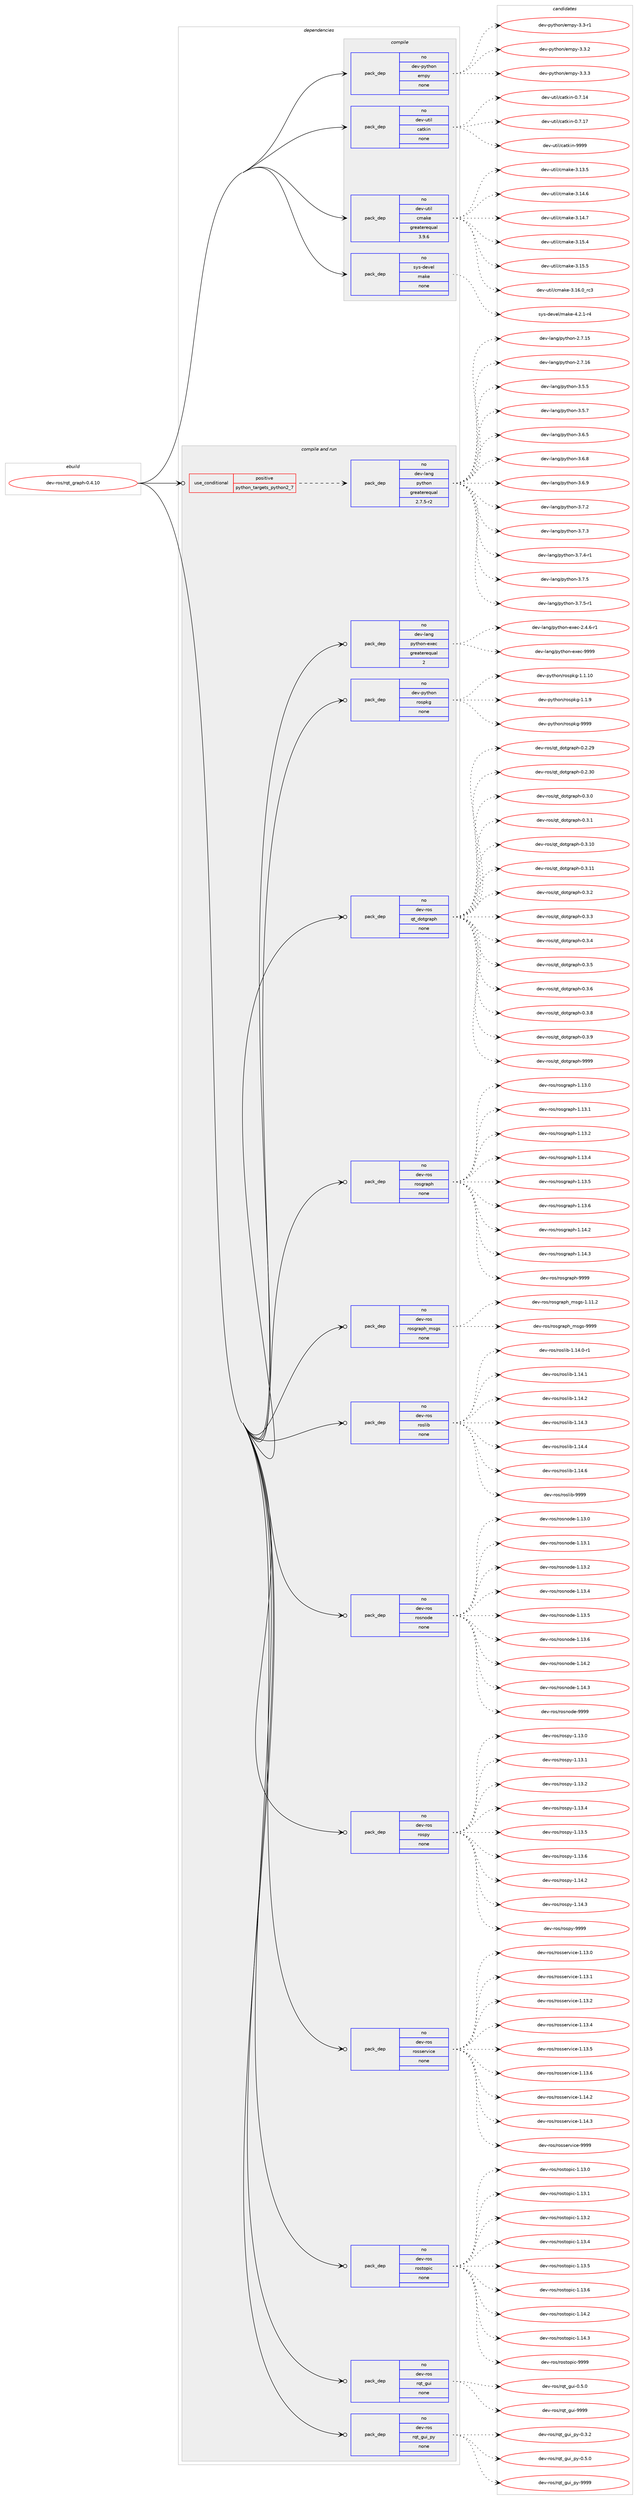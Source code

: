 digraph prolog {

# *************
# Graph options
# *************

newrank=true;
concentrate=true;
compound=true;
graph [rankdir=LR,fontname=Helvetica,fontsize=10,ranksep=1.5];#, ranksep=2.5, nodesep=0.2];
edge  [arrowhead=vee];
node  [fontname=Helvetica,fontsize=10];

# **********
# The ebuild
# **********

subgraph cluster_leftcol {
color=gray;
rank=same;
label=<<i>ebuild</i>>;
id [label="dev-ros/rqt_graph-0.4.10", color=red, width=4, href="../dev-ros/rqt_graph-0.4.10.svg"];
}

# ****************
# The dependencies
# ****************

subgraph cluster_midcol {
color=gray;
label=<<i>dependencies</i>>;
subgraph cluster_compile {
fillcolor="#eeeeee";
style=filled;
label=<<i>compile</i>>;
subgraph pack498194 {
dependency665364 [label=<<TABLE BORDER="0" CELLBORDER="1" CELLSPACING="0" CELLPADDING="4" WIDTH="220"><TR><TD ROWSPAN="6" CELLPADDING="30">pack_dep</TD></TR><TR><TD WIDTH="110">no</TD></TR><TR><TD>dev-python</TD></TR><TR><TD>empy</TD></TR><TR><TD>none</TD></TR><TR><TD></TD></TR></TABLE>>, shape=none, color=blue];
}
id:e -> dependency665364:w [weight=20,style="solid",arrowhead="vee"];
subgraph pack498195 {
dependency665365 [label=<<TABLE BORDER="0" CELLBORDER="1" CELLSPACING="0" CELLPADDING="4" WIDTH="220"><TR><TD ROWSPAN="6" CELLPADDING="30">pack_dep</TD></TR><TR><TD WIDTH="110">no</TD></TR><TR><TD>dev-util</TD></TR><TR><TD>catkin</TD></TR><TR><TD>none</TD></TR><TR><TD></TD></TR></TABLE>>, shape=none, color=blue];
}
id:e -> dependency665365:w [weight=20,style="solid",arrowhead="vee"];
subgraph pack498196 {
dependency665366 [label=<<TABLE BORDER="0" CELLBORDER="1" CELLSPACING="0" CELLPADDING="4" WIDTH="220"><TR><TD ROWSPAN="6" CELLPADDING="30">pack_dep</TD></TR><TR><TD WIDTH="110">no</TD></TR><TR><TD>dev-util</TD></TR><TR><TD>cmake</TD></TR><TR><TD>greaterequal</TD></TR><TR><TD>3.9.6</TD></TR></TABLE>>, shape=none, color=blue];
}
id:e -> dependency665366:w [weight=20,style="solid",arrowhead="vee"];
subgraph pack498197 {
dependency665367 [label=<<TABLE BORDER="0" CELLBORDER="1" CELLSPACING="0" CELLPADDING="4" WIDTH="220"><TR><TD ROWSPAN="6" CELLPADDING="30">pack_dep</TD></TR><TR><TD WIDTH="110">no</TD></TR><TR><TD>sys-devel</TD></TR><TR><TD>make</TD></TR><TR><TD>none</TD></TR><TR><TD></TD></TR></TABLE>>, shape=none, color=blue];
}
id:e -> dependency665367:w [weight=20,style="solid",arrowhead="vee"];
}
subgraph cluster_compileandrun {
fillcolor="#eeeeee";
style=filled;
label=<<i>compile and run</i>>;
subgraph cond155264 {
dependency665368 [label=<<TABLE BORDER="0" CELLBORDER="1" CELLSPACING="0" CELLPADDING="4"><TR><TD ROWSPAN="3" CELLPADDING="10">use_conditional</TD></TR><TR><TD>positive</TD></TR><TR><TD>python_targets_python2_7</TD></TR></TABLE>>, shape=none, color=red];
subgraph pack498198 {
dependency665369 [label=<<TABLE BORDER="0" CELLBORDER="1" CELLSPACING="0" CELLPADDING="4" WIDTH="220"><TR><TD ROWSPAN="6" CELLPADDING="30">pack_dep</TD></TR><TR><TD WIDTH="110">no</TD></TR><TR><TD>dev-lang</TD></TR><TR><TD>python</TD></TR><TR><TD>greaterequal</TD></TR><TR><TD>2.7.5-r2</TD></TR></TABLE>>, shape=none, color=blue];
}
dependency665368:e -> dependency665369:w [weight=20,style="dashed",arrowhead="vee"];
}
id:e -> dependency665368:w [weight=20,style="solid",arrowhead="odotvee"];
subgraph pack498199 {
dependency665370 [label=<<TABLE BORDER="0" CELLBORDER="1" CELLSPACING="0" CELLPADDING="4" WIDTH="220"><TR><TD ROWSPAN="6" CELLPADDING="30">pack_dep</TD></TR><TR><TD WIDTH="110">no</TD></TR><TR><TD>dev-lang</TD></TR><TR><TD>python-exec</TD></TR><TR><TD>greaterequal</TD></TR><TR><TD>2</TD></TR></TABLE>>, shape=none, color=blue];
}
id:e -> dependency665370:w [weight=20,style="solid",arrowhead="odotvee"];
subgraph pack498200 {
dependency665371 [label=<<TABLE BORDER="0" CELLBORDER="1" CELLSPACING="0" CELLPADDING="4" WIDTH="220"><TR><TD ROWSPAN="6" CELLPADDING="30">pack_dep</TD></TR><TR><TD WIDTH="110">no</TD></TR><TR><TD>dev-python</TD></TR><TR><TD>rospkg</TD></TR><TR><TD>none</TD></TR><TR><TD></TD></TR></TABLE>>, shape=none, color=blue];
}
id:e -> dependency665371:w [weight=20,style="solid",arrowhead="odotvee"];
subgraph pack498201 {
dependency665372 [label=<<TABLE BORDER="0" CELLBORDER="1" CELLSPACING="0" CELLPADDING="4" WIDTH="220"><TR><TD ROWSPAN="6" CELLPADDING="30">pack_dep</TD></TR><TR><TD WIDTH="110">no</TD></TR><TR><TD>dev-ros</TD></TR><TR><TD>qt_dotgraph</TD></TR><TR><TD>none</TD></TR><TR><TD></TD></TR></TABLE>>, shape=none, color=blue];
}
id:e -> dependency665372:w [weight=20,style="solid",arrowhead="odotvee"];
subgraph pack498202 {
dependency665373 [label=<<TABLE BORDER="0" CELLBORDER="1" CELLSPACING="0" CELLPADDING="4" WIDTH="220"><TR><TD ROWSPAN="6" CELLPADDING="30">pack_dep</TD></TR><TR><TD WIDTH="110">no</TD></TR><TR><TD>dev-ros</TD></TR><TR><TD>rosgraph</TD></TR><TR><TD>none</TD></TR><TR><TD></TD></TR></TABLE>>, shape=none, color=blue];
}
id:e -> dependency665373:w [weight=20,style="solid",arrowhead="odotvee"];
subgraph pack498203 {
dependency665374 [label=<<TABLE BORDER="0" CELLBORDER="1" CELLSPACING="0" CELLPADDING="4" WIDTH="220"><TR><TD ROWSPAN="6" CELLPADDING="30">pack_dep</TD></TR><TR><TD WIDTH="110">no</TD></TR><TR><TD>dev-ros</TD></TR><TR><TD>rosgraph_msgs</TD></TR><TR><TD>none</TD></TR><TR><TD></TD></TR></TABLE>>, shape=none, color=blue];
}
id:e -> dependency665374:w [weight=20,style="solid",arrowhead="odotvee"];
subgraph pack498204 {
dependency665375 [label=<<TABLE BORDER="0" CELLBORDER="1" CELLSPACING="0" CELLPADDING="4" WIDTH="220"><TR><TD ROWSPAN="6" CELLPADDING="30">pack_dep</TD></TR><TR><TD WIDTH="110">no</TD></TR><TR><TD>dev-ros</TD></TR><TR><TD>roslib</TD></TR><TR><TD>none</TD></TR><TR><TD></TD></TR></TABLE>>, shape=none, color=blue];
}
id:e -> dependency665375:w [weight=20,style="solid",arrowhead="odotvee"];
subgraph pack498205 {
dependency665376 [label=<<TABLE BORDER="0" CELLBORDER="1" CELLSPACING="0" CELLPADDING="4" WIDTH="220"><TR><TD ROWSPAN="6" CELLPADDING="30">pack_dep</TD></TR><TR><TD WIDTH="110">no</TD></TR><TR><TD>dev-ros</TD></TR><TR><TD>rosnode</TD></TR><TR><TD>none</TD></TR><TR><TD></TD></TR></TABLE>>, shape=none, color=blue];
}
id:e -> dependency665376:w [weight=20,style="solid",arrowhead="odotvee"];
subgraph pack498206 {
dependency665377 [label=<<TABLE BORDER="0" CELLBORDER="1" CELLSPACING="0" CELLPADDING="4" WIDTH="220"><TR><TD ROWSPAN="6" CELLPADDING="30">pack_dep</TD></TR><TR><TD WIDTH="110">no</TD></TR><TR><TD>dev-ros</TD></TR><TR><TD>rospy</TD></TR><TR><TD>none</TD></TR><TR><TD></TD></TR></TABLE>>, shape=none, color=blue];
}
id:e -> dependency665377:w [weight=20,style="solid",arrowhead="odotvee"];
subgraph pack498207 {
dependency665378 [label=<<TABLE BORDER="0" CELLBORDER="1" CELLSPACING="0" CELLPADDING="4" WIDTH="220"><TR><TD ROWSPAN="6" CELLPADDING="30">pack_dep</TD></TR><TR><TD WIDTH="110">no</TD></TR><TR><TD>dev-ros</TD></TR><TR><TD>rosservice</TD></TR><TR><TD>none</TD></TR><TR><TD></TD></TR></TABLE>>, shape=none, color=blue];
}
id:e -> dependency665378:w [weight=20,style="solid",arrowhead="odotvee"];
subgraph pack498208 {
dependency665379 [label=<<TABLE BORDER="0" CELLBORDER="1" CELLSPACING="0" CELLPADDING="4" WIDTH="220"><TR><TD ROWSPAN="6" CELLPADDING="30">pack_dep</TD></TR><TR><TD WIDTH="110">no</TD></TR><TR><TD>dev-ros</TD></TR><TR><TD>rostopic</TD></TR><TR><TD>none</TD></TR><TR><TD></TD></TR></TABLE>>, shape=none, color=blue];
}
id:e -> dependency665379:w [weight=20,style="solid",arrowhead="odotvee"];
subgraph pack498209 {
dependency665380 [label=<<TABLE BORDER="0" CELLBORDER="1" CELLSPACING="0" CELLPADDING="4" WIDTH="220"><TR><TD ROWSPAN="6" CELLPADDING="30">pack_dep</TD></TR><TR><TD WIDTH="110">no</TD></TR><TR><TD>dev-ros</TD></TR><TR><TD>rqt_gui</TD></TR><TR><TD>none</TD></TR><TR><TD></TD></TR></TABLE>>, shape=none, color=blue];
}
id:e -> dependency665380:w [weight=20,style="solid",arrowhead="odotvee"];
subgraph pack498210 {
dependency665381 [label=<<TABLE BORDER="0" CELLBORDER="1" CELLSPACING="0" CELLPADDING="4" WIDTH="220"><TR><TD ROWSPAN="6" CELLPADDING="30">pack_dep</TD></TR><TR><TD WIDTH="110">no</TD></TR><TR><TD>dev-ros</TD></TR><TR><TD>rqt_gui_py</TD></TR><TR><TD>none</TD></TR><TR><TD></TD></TR></TABLE>>, shape=none, color=blue];
}
id:e -> dependency665381:w [weight=20,style="solid",arrowhead="odotvee"];
}
subgraph cluster_run {
fillcolor="#eeeeee";
style=filled;
label=<<i>run</i>>;
}
}

# **************
# The candidates
# **************

subgraph cluster_choices {
rank=same;
color=gray;
label=<<i>candidates</i>>;

subgraph choice498194 {
color=black;
nodesep=1;
choice1001011184511212111610411111047101109112121455146514511449 [label="dev-python/empy-3.3-r1", color=red, width=4,href="../dev-python/empy-3.3-r1.svg"];
choice1001011184511212111610411111047101109112121455146514650 [label="dev-python/empy-3.3.2", color=red, width=4,href="../dev-python/empy-3.3.2.svg"];
choice1001011184511212111610411111047101109112121455146514651 [label="dev-python/empy-3.3.3", color=red, width=4,href="../dev-python/empy-3.3.3.svg"];
dependency665364:e -> choice1001011184511212111610411111047101109112121455146514511449:w [style=dotted,weight="100"];
dependency665364:e -> choice1001011184511212111610411111047101109112121455146514650:w [style=dotted,weight="100"];
dependency665364:e -> choice1001011184511212111610411111047101109112121455146514651:w [style=dotted,weight="100"];
}
subgraph choice498195 {
color=black;
nodesep=1;
choice1001011184511711610510847999711610710511045484655464952 [label="dev-util/catkin-0.7.14", color=red, width=4,href="../dev-util/catkin-0.7.14.svg"];
choice1001011184511711610510847999711610710511045484655464955 [label="dev-util/catkin-0.7.17", color=red, width=4,href="../dev-util/catkin-0.7.17.svg"];
choice100101118451171161051084799971161071051104557575757 [label="dev-util/catkin-9999", color=red, width=4,href="../dev-util/catkin-9999.svg"];
dependency665365:e -> choice1001011184511711610510847999711610710511045484655464952:w [style=dotted,weight="100"];
dependency665365:e -> choice1001011184511711610510847999711610710511045484655464955:w [style=dotted,weight="100"];
dependency665365:e -> choice100101118451171161051084799971161071051104557575757:w [style=dotted,weight="100"];
}
subgraph choice498196 {
color=black;
nodesep=1;
choice1001011184511711610510847991099710710145514649514653 [label="dev-util/cmake-3.13.5", color=red, width=4,href="../dev-util/cmake-3.13.5.svg"];
choice1001011184511711610510847991099710710145514649524654 [label="dev-util/cmake-3.14.6", color=red, width=4,href="../dev-util/cmake-3.14.6.svg"];
choice1001011184511711610510847991099710710145514649524655 [label="dev-util/cmake-3.14.7", color=red, width=4,href="../dev-util/cmake-3.14.7.svg"];
choice1001011184511711610510847991099710710145514649534652 [label="dev-util/cmake-3.15.4", color=red, width=4,href="../dev-util/cmake-3.15.4.svg"];
choice1001011184511711610510847991099710710145514649534653 [label="dev-util/cmake-3.15.5", color=red, width=4,href="../dev-util/cmake-3.15.5.svg"];
choice1001011184511711610510847991099710710145514649544648951149951 [label="dev-util/cmake-3.16.0_rc3", color=red, width=4,href="../dev-util/cmake-3.16.0_rc3.svg"];
dependency665366:e -> choice1001011184511711610510847991099710710145514649514653:w [style=dotted,weight="100"];
dependency665366:e -> choice1001011184511711610510847991099710710145514649524654:w [style=dotted,weight="100"];
dependency665366:e -> choice1001011184511711610510847991099710710145514649524655:w [style=dotted,weight="100"];
dependency665366:e -> choice1001011184511711610510847991099710710145514649534652:w [style=dotted,weight="100"];
dependency665366:e -> choice1001011184511711610510847991099710710145514649534653:w [style=dotted,weight="100"];
dependency665366:e -> choice1001011184511711610510847991099710710145514649544648951149951:w [style=dotted,weight="100"];
}
subgraph choice498197 {
color=black;
nodesep=1;
choice1151211154510010111810110847109971071014552465046494511452 [label="sys-devel/make-4.2.1-r4", color=red, width=4,href="../sys-devel/make-4.2.1-r4.svg"];
dependency665367:e -> choice1151211154510010111810110847109971071014552465046494511452:w [style=dotted,weight="100"];
}
subgraph choice498198 {
color=black;
nodesep=1;
choice10010111845108971101034711212111610411111045504655464953 [label="dev-lang/python-2.7.15", color=red, width=4,href="../dev-lang/python-2.7.15.svg"];
choice10010111845108971101034711212111610411111045504655464954 [label="dev-lang/python-2.7.16", color=red, width=4,href="../dev-lang/python-2.7.16.svg"];
choice100101118451089711010347112121116104111110455146534653 [label="dev-lang/python-3.5.5", color=red, width=4,href="../dev-lang/python-3.5.5.svg"];
choice100101118451089711010347112121116104111110455146534655 [label="dev-lang/python-3.5.7", color=red, width=4,href="../dev-lang/python-3.5.7.svg"];
choice100101118451089711010347112121116104111110455146544653 [label="dev-lang/python-3.6.5", color=red, width=4,href="../dev-lang/python-3.6.5.svg"];
choice100101118451089711010347112121116104111110455146544656 [label="dev-lang/python-3.6.8", color=red, width=4,href="../dev-lang/python-3.6.8.svg"];
choice100101118451089711010347112121116104111110455146544657 [label="dev-lang/python-3.6.9", color=red, width=4,href="../dev-lang/python-3.6.9.svg"];
choice100101118451089711010347112121116104111110455146554650 [label="dev-lang/python-3.7.2", color=red, width=4,href="../dev-lang/python-3.7.2.svg"];
choice100101118451089711010347112121116104111110455146554651 [label="dev-lang/python-3.7.3", color=red, width=4,href="../dev-lang/python-3.7.3.svg"];
choice1001011184510897110103471121211161041111104551465546524511449 [label="dev-lang/python-3.7.4-r1", color=red, width=4,href="../dev-lang/python-3.7.4-r1.svg"];
choice100101118451089711010347112121116104111110455146554653 [label="dev-lang/python-3.7.5", color=red, width=4,href="../dev-lang/python-3.7.5.svg"];
choice1001011184510897110103471121211161041111104551465546534511449 [label="dev-lang/python-3.7.5-r1", color=red, width=4,href="../dev-lang/python-3.7.5-r1.svg"];
dependency665369:e -> choice10010111845108971101034711212111610411111045504655464953:w [style=dotted,weight="100"];
dependency665369:e -> choice10010111845108971101034711212111610411111045504655464954:w [style=dotted,weight="100"];
dependency665369:e -> choice100101118451089711010347112121116104111110455146534653:w [style=dotted,weight="100"];
dependency665369:e -> choice100101118451089711010347112121116104111110455146534655:w [style=dotted,weight="100"];
dependency665369:e -> choice100101118451089711010347112121116104111110455146544653:w [style=dotted,weight="100"];
dependency665369:e -> choice100101118451089711010347112121116104111110455146544656:w [style=dotted,weight="100"];
dependency665369:e -> choice100101118451089711010347112121116104111110455146544657:w [style=dotted,weight="100"];
dependency665369:e -> choice100101118451089711010347112121116104111110455146554650:w [style=dotted,weight="100"];
dependency665369:e -> choice100101118451089711010347112121116104111110455146554651:w [style=dotted,weight="100"];
dependency665369:e -> choice1001011184510897110103471121211161041111104551465546524511449:w [style=dotted,weight="100"];
dependency665369:e -> choice100101118451089711010347112121116104111110455146554653:w [style=dotted,weight="100"];
dependency665369:e -> choice1001011184510897110103471121211161041111104551465546534511449:w [style=dotted,weight="100"];
}
subgraph choice498199 {
color=black;
nodesep=1;
choice10010111845108971101034711212111610411111045101120101994550465246544511449 [label="dev-lang/python-exec-2.4.6-r1", color=red, width=4,href="../dev-lang/python-exec-2.4.6-r1.svg"];
choice10010111845108971101034711212111610411111045101120101994557575757 [label="dev-lang/python-exec-9999", color=red, width=4,href="../dev-lang/python-exec-9999.svg"];
dependency665370:e -> choice10010111845108971101034711212111610411111045101120101994550465246544511449:w [style=dotted,weight="100"];
dependency665370:e -> choice10010111845108971101034711212111610411111045101120101994557575757:w [style=dotted,weight="100"];
}
subgraph choice498200 {
color=black;
nodesep=1;
choice100101118451121211161041111104711411111511210710345494649464948 [label="dev-python/rospkg-1.1.10", color=red, width=4,href="../dev-python/rospkg-1.1.10.svg"];
choice1001011184511212111610411111047114111115112107103454946494657 [label="dev-python/rospkg-1.1.9", color=red, width=4,href="../dev-python/rospkg-1.1.9.svg"];
choice10010111845112121116104111110471141111151121071034557575757 [label="dev-python/rospkg-9999", color=red, width=4,href="../dev-python/rospkg-9999.svg"];
dependency665371:e -> choice100101118451121211161041111104711411111511210710345494649464948:w [style=dotted,weight="100"];
dependency665371:e -> choice1001011184511212111610411111047114111115112107103454946494657:w [style=dotted,weight="100"];
dependency665371:e -> choice10010111845112121116104111110471141111151121071034557575757:w [style=dotted,weight="100"];
}
subgraph choice498201 {
color=black;
nodesep=1;
choice1001011184511411111547113116951001111161031149711210445484650465057 [label="dev-ros/qt_dotgraph-0.2.29", color=red, width=4,href="../dev-ros/qt_dotgraph-0.2.29.svg"];
choice1001011184511411111547113116951001111161031149711210445484650465148 [label="dev-ros/qt_dotgraph-0.2.30", color=red, width=4,href="../dev-ros/qt_dotgraph-0.2.30.svg"];
choice10010111845114111115471131169510011111610311497112104454846514648 [label="dev-ros/qt_dotgraph-0.3.0", color=red, width=4,href="../dev-ros/qt_dotgraph-0.3.0.svg"];
choice10010111845114111115471131169510011111610311497112104454846514649 [label="dev-ros/qt_dotgraph-0.3.1", color=red, width=4,href="../dev-ros/qt_dotgraph-0.3.1.svg"];
choice1001011184511411111547113116951001111161031149711210445484651464948 [label="dev-ros/qt_dotgraph-0.3.10", color=red, width=4,href="../dev-ros/qt_dotgraph-0.3.10.svg"];
choice1001011184511411111547113116951001111161031149711210445484651464949 [label="dev-ros/qt_dotgraph-0.3.11", color=red, width=4,href="../dev-ros/qt_dotgraph-0.3.11.svg"];
choice10010111845114111115471131169510011111610311497112104454846514650 [label="dev-ros/qt_dotgraph-0.3.2", color=red, width=4,href="../dev-ros/qt_dotgraph-0.3.2.svg"];
choice10010111845114111115471131169510011111610311497112104454846514651 [label="dev-ros/qt_dotgraph-0.3.3", color=red, width=4,href="../dev-ros/qt_dotgraph-0.3.3.svg"];
choice10010111845114111115471131169510011111610311497112104454846514652 [label="dev-ros/qt_dotgraph-0.3.4", color=red, width=4,href="../dev-ros/qt_dotgraph-0.3.4.svg"];
choice10010111845114111115471131169510011111610311497112104454846514653 [label="dev-ros/qt_dotgraph-0.3.5", color=red, width=4,href="../dev-ros/qt_dotgraph-0.3.5.svg"];
choice10010111845114111115471131169510011111610311497112104454846514654 [label="dev-ros/qt_dotgraph-0.3.6", color=red, width=4,href="../dev-ros/qt_dotgraph-0.3.6.svg"];
choice10010111845114111115471131169510011111610311497112104454846514656 [label="dev-ros/qt_dotgraph-0.3.8", color=red, width=4,href="../dev-ros/qt_dotgraph-0.3.8.svg"];
choice10010111845114111115471131169510011111610311497112104454846514657 [label="dev-ros/qt_dotgraph-0.3.9", color=red, width=4,href="../dev-ros/qt_dotgraph-0.3.9.svg"];
choice100101118451141111154711311695100111116103114971121044557575757 [label="dev-ros/qt_dotgraph-9999", color=red, width=4,href="../dev-ros/qt_dotgraph-9999.svg"];
dependency665372:e -> choice1001011184511411111547113116951001111161031149711210445484650465057:w [style=dotted,weight="100"];
dependency665372:e -> choice1001011184511411111547113116951001111161031149711210445484650465148:w [style=dotted,weight="100"];
dependency665372:e -> choice10010111845114111115471131169510011111610311497112104454846514648:w [style=dotted,weight="100"];
dependency665372:e -> choice10010111845114111115471131169510011111610311497112104454846514649:w [style=dotted,weight="100"];
dependency665372:e -> choice1001011184511411111547113116951001111161031149711210445484651464948:w [style=dotted,weight="100"];
dependency665372:e -> choice1001011184511411111547113116951001111161031149711210445484651464949:w [style=dotted,weight="100"];
dependency665372:e -> choice10010111845114111115471131169510011111610311497112104454846514650:w [style=dotted,weight="100"];
dependency665372:e -> choice10010111845114111115471131169510011111610311497112104454846514651:w [style=dotted,weight="100"];
dependency665372:e -> choice10010111845114111115471131169510011111610311497112104454846514652:w [style=dotted,weight="100"];
dependency665372:e -> choice10010111845114111115471131169510011111610311497112104454846514653:w [style=dotted,weight="100"];
dependency665372:e -> choice10010111845114111115471131169510011111610311497112104454846514654:w [style=dotted,weight="100"];
dependency665372:e -> choice10010111845114111115471131169510011111610311497112104454846514656:w [style=dotted,weight="100"];
dependency665372:e -> choice10010111845114111115471131169510011111610311497112104454846514657:w [style=dotted,weight="100"];
dependency665372:e -> choice100101118451141111154711311695100111116103114971121044557575757:w [style=dotted,weight="100"];
}
subgraph choice498202 {
color=black;
nodesep=1;
choice10010111845114111115471141111151031149711210445494649514648 [label="dev-ros/rosgraph-1.13.0", color=red, width=4,href="../dev-ros/rosgraph-1.13.0.svg"];
choice10010111845114111115471141111151031149711210445494649514649 [label="dev-ros/rosgraph-1.13.1", color=red, width=4,href="../dev-ros/rosgraph-1.13.1.svg"];
choice10010111845114111115471141111151031149711210445494649514650 [label="dev-ros/rosgraph-1.13.2", color=red, width=4,href="../dev-ros/rosgraph-1.13.2.svg"];
choice10010111845114111115471141111151031149711210445494649514652 [label="dev-ros/rosgraph-1.13.4", color=red, width=4,href="../dev-ros/rosgraph-1.13.4.svg"];
choice10010111845114111115471141111151031149711210445494649514653 [label="dev-ros/rosgraph-1.13.5", color=red, width=4,href="../dev-ros/rosgraph-1.13.5.svg"];
choice10010111845114111115471141111151031149711210445494649514654 [label="dev-ros/rosgraph-1.13.6", color=red, width=4,href="../dev-ros/rosgraph-1.13.6.svg"];
choice10010111845114111115471141111151031149711210445494649524650 [label="dev-ros/rosgraph-1.14.2", color=red, width=4,href="../dev-ros/rosgraph-1.14.2.svg"];
choice10010111845114111115471141111151031149711210445494649524651 [label="dev-ros/rosgraph-1.14.3", color=red, width=4,href="../dev-ros/rosgraph-1.14.3.svg"];
choice1001011184511411111547114111115103114971121044557575757 [label="dev-ros/rosgraph-9999", color=red, width=4,href="../dev-ros/rosgraph-9999.svg"];
dependency665373:e -> choice10010111845114111115471141111151031149711210445494649514648:w [style=dotted,weight="100"];
dependency665373:e -> choice10010111845114111115471141111151031149711210445494649514649:w [style=dotted,weight="100"];
dependency665373:e -> choice10010111845114111115471141111151031149711210445494649514650:w [style=dotted,weight="100"];
dependency665373:e -> choice10010111845114111115471141111151031149711210445494649514652:w [style=dotted,weight="100"];
dependency665373:e -> choice10010111845114111115471141111151031149711210445494649514653:w [style=dotted,weight="100"];
dependency665373:e -> choice10010111845114111115471141111151031149711210445494649514654:w [style=dotted,weight="100"];
dependency665373:e -> choice10010111845114111115471141111151031149711210445494649524650:w [style=dotted,weight="100"];
dependency665373:e -> choice10010111845114111115471141111151031149711210445494649524651:w [style=dotted,weight="100"];
dependency665373:e -> choice1001011184511411111547114111115103114971121044557575757:w [style=dotted,weight="100"];
}
subgraph choice498203 {
color=black;
nodesep=1;
choice1001011184511411111547114111115103114971121049510911510311545494649494650 [label="dev-ros/rosgraph_msgs-1.11.2", color=red, width=4,href="../dev-ros/rosgraph_msgs-1.11.2.svg"];
choice100101118451141111154711411111510311497112104951091151031154557575757 [label="dev-ros/rosgraph_msgs-9999", color=red, width=4,href="../dev-ros/rosgraph_msgs-9999.svg"];
dependency665374:e -> choice1001011184511411111547114111115103114971121049510911510311545494649494650:w [style=dotted,weight="100"];
dependency665374:e -> choice100101118451141111154711411111510311497112104951091151031154557575757:w [style=dotted,weight="100"];
}
subgraph choice498204 {
color=black;
nodesep=1;
choice100101118451141111154711411111510810598454946495246484511449 [label="dev-ros/roslib-1.14.0-r1", color=red, width=4,href="../dev-ros/roslib-1.14.0-r1.svg"];
choice10010111845114111115471141111151081059845494649524649 [label="dev-ros/roslib-1.14.1", color=red, width=4,href="../dev-ros/roslib-1.14.1.svg"];
choice10010111845114111115471141111151081059845494649524650 [label="dev-ros/roslib-1.14.2", color=red, width=4,href="../dev-ros/roslib-1.14.2.svg"];
choice10010111845114111115471141111151081059845494649524651 [label="dev-ros/roslib-1.14.3", color=red, width=4,href="../dev-ros/roslib-1.14.3.svg"];
choice10010111845114111115471141111151081059845494649524652 [label="dev-ros/roslib-1.14.4", color=red, width=4,href="../dev-ros/roslib-1.14.4.svg"];
choice10010111845114111115471141111151081059845494649524654 [label="dev-ros/roslib-1.14.6", color=red, width=4,href="../dev-ros/roslib-1.14.6.svg"];
choice1001011184511411111547114111115108105984557575757 [label="dev-ros/roslib-9999", color=red, width=4,href="../dev-ros/roslib-9999.svg"];
dependency665375:e -> choice100101118451141111154711411111510810598454946495246484511449:w [style=dotted,weight="100"];
dependency665375:e -> choice10010111845114111115471141111151081059845494649524649:w [style=dotted,weight="100"];
dependency665375:e -> choice10010111845114111115471141111151081059845494649524650:w [style=dotted,weight="100"];
dependency665375:e -> choice10010111845114111115471141111151081059845494649524651:w [style=dotted,weight="100"];
dependency665375:e -> choice10010111845114111115471141111151081059845494649524652:w [style=dotted,weight="100"];
dependency665375:e -> choice10010111845114111115471141111151081059845494649524654:w [style=dotted,weight="100"];
dependency665375:e -> choice1001011184511411111547114111115108105984557575757:w [style=dotted,weight="100"];
}
subgraph choice498205 {
color=black;
nodesep=1;
choice100101118451141111154711411111511011110010145494649514648 [label="dev-ros/rosnode-1.13.0", color=red, width=4,href="../dev-ros/rosnode-1.13.0.svg"];
choice100101118451141111154711411111511011110010145494649514649 [label="dev-ros/rosnode-1.13.1", color=red, width=4,href="../dev-ros/rosnode-1.13.1.svg"];
choice100101118451141111154711411111511011110010145494649514650 [label="dev-ros/rosnode-1.13.2", color=red, width=4,href="../dev-ros/rosnode-1.13.2.svg"];
choice100101118451141111154711411111511011110010145494649514652 [label="dev-ros/rosnode-1.13.4", color=red, width=4,href="../dev-ros/rosnode-1.13.4.svg"];
choice100101118451141111154711411111511011110010145494649514653 [label="dev-ros/rosnode-1.13.5", color=red, width=4,href="../dev-ros/rosnode-1.13.5.svg"];
choice100101118451141111154711411111511011110010145494649514654 [label="dev-ros/rosnode-1.13.6", color=red, width=4,href="../dev-ros/rosnode-1.13.6.svg"];
choice100101118451141111154711411111511011110010145494649524650 [label="dev-ros/rosnode-1.14.2", color=red, width=4,href="../dev-ros/rosnode-1.14.2.svg"];
choice100101118451141111154711411111511011110010145494649524651 [label="dev-ros/rosnode-1.14.3", color=red, width=4,href="../dev-ros/rosnode-1.14.3.svg"];
choice10010111845114111115471141111151101111001014557575757 [label="dev-ros/rosnode-9999", color=red, width=4,href="../dev-ros/rosnode-9999.svg"];
dependency665376:e -> choice100101118451141111154711411111511011110010145494649514648:w [style=dotted,weight="100"];
dependency665376:e -> choice100101118451141111154711411111511011110010145494649514649:w [style=dotted,weight="100"];
dependency665376:e -> choice100101118451141111154711411111511011110010145494649514650:w [style=dotted,weight="100"];
dependency665376:e -> choice100101118451141111154711411111511011110010145494649514652:w [style=dotted,weight="100"];
dependency665376:e -> choice100101118451141111154711411111511011110010145494649514653:w [style=dotted,weight="100"];
dependency665376:e -> choice100101118451141111154711411111511011110010145494649514654:w [style=dotted,weight="100"];
dependency665376:e -> choice100101118451141111154711411111511011110010145494649524650:w [style=dotted,weight="100"];
dependency665376:e -> choice100101118451141111154711411111511011110010145494649524651:w [style=dotted,weight="100"];
dependency665376:e -> choice10010111845114111115471141111151101111001014557575757:w [style=dotted,weight="100"];
}
subgraph choice498206 {
color=black;
nodesep=1;
choice100101118451141111154711411111511212145494649514648 [label="dev-ros/rospy-1.13.0", color=red, width=4,href="../dev-ros/rospy-1.13.0.svg"];
choice100101118451141111154711411111511212145494649514649 [label="dev-ros/rospy-1.13.1", color=red, width=4,href="../dev-ros/rospy-1.13.1.svg"];
choice100101118451141111154711411111511212145494649514650 [label="dev-ros/rospy-1.13.2", color=red, width=4,href="../dev-ros/rospy-1.13.2.svg"];
choice100101118451141111154711411111511212145494649514652 [label="dev-ros/rospy-1.13.4", color=red, width=4,href="../dev-ros/rospy-1.13.4.svg"];
choice100101118451141111154711411111511212145494649514653 [label="dev-ros/rospy-1.13.5", color=red, width=4,href="../dev-ros/rospy-1.13.5.svg"];
choice100101118451141111154711411111511212145494649514654 [label="dev-ros/rospy-1.13.6", color=red, width=4,href="../dev-ros/rospy-1.13.6.svg"];
choice100101118451141111154711411111511212145494649524650 [label="dev-ros/rospy-1.14.2", color=red, width=4,href="../dev-ros/rospy-1.14.2.svg"];
choice100101118451141111154711411111511212145494649524651 [label="dev-ros/rospy-1.14.3", color=red, width=4,href="../dev-ros/rospy-1.14.3.svg"];
choice10010111845114111115471141111151121214557575757 [label="dev-ros/rospy-9999", color=red, width=4,href="../dev-ros/rospy-9999.svg"];
dependency665377:e -> choice100101118451141111154711411111511212145494649514648:w [style=dotted,weight="100"];
dependency665377:e -> choice100101118451141111154711411111511212145494649514649:w [style=dotted,weight="100"];
dependency665377:e -> choice100101118451141111154711411111511212145494649514650:w [style=dotted,weight="100"];
dependency665377:e -> choice100101118451141111154711411111511212145494649514652:w [style=dotted,weight="100"];
dependency665377:e -> choice100101118451141111154711411111511212145494649514653:w [style=dotted,weight="100"];
dependency665377:e -> choice100101118451141111154711411111511212145494649514654:w [style=dotted,weight="100"];
dependency665377:e -> choice100101118451141111154711411111511212145494649524650:w [style=dotted,weight="100"];
dependency665377:e -> choice100101118451141111154711411111511212145494649524651:w [style=dotted,weight="100"];
dependency665377:e -> choice10010111845114111115471141111151121214557575757:w [style=dotted,weight="100"];
}
subgraph choice498207 {
color=black;
nodesep=1;
choice10010111845114111115471141111151151011141181059910145494649514648 [label="dev-ros/rosservice-1.13.0", color=red, width=4,href="../dev-ros/rosservice-1.13.0.svg"];
choice10010111845114111115471141111151151011141181059910145494649514649 [label="dev-ros/rosservice-1.13.1", color=red, width=4,href="../dev-ros/rosservice-1.13.1.svg"];
choice10010111845114111115471141111151151011141181059910145494649514650 [label="dev-ros/rosservice-1.13.2", color=red, width=4,href="../dev-ros/rosservice-1.13.2.svg"];
choice10010111845114111115471141111151151011141181059910145494649514652 [label="dev-ros/rosservice-1.13.4", color=red, width=4,href="../dev-ros/rosservice-1.13.4.svg"];
choice10010111845114111115471141111151151011141181059910145494649514653 [label="dev-ros/rosservice-1.13.5", color=red, width=4,href="../dev-ros/rosservice-1.13.5.svg"];
choice10010111845114111115471141111151151011141181059910145494649514654 [label="dev-ros/rosservice-1.13.6", color=red, width=4,href="../dev-ros/rosservice-1.13.6.svg"];
choice10010111845114111115471141111151151011141181059910145494649524650 [label="dev-ros/rosservice-1.14.2", color=red, width=4,href="../dev-ros/rosservice-1.14.2.svg"];
choice10010111845114111115471141111151151011141181059910145494649524651 [label="dev-ros/rosservice-1.14.3", color=red, width=4,href="../dev-ros/rosservice-1.14.3.svg"];
choice1001011184511411111547114111115115101114118105991014557575757 [label="dev-ros/rosservice-9999", color=red, width=4,href="../dev-ros/rosservice-9999.svg"];
dependency665378:e -> choice10010111845114111115471141111151151011141181059910145494649514648:w [style=dotted,weight="100"];
dependency665378:e -> choice10010111845114111115471141111151151011141181059910145494649514649:w [style=dotted,weight="100"];
dependency665378:e -> choice10010111845114111115471141111151151011141181059910145494649514650:w [style=dotted,weight="100"];
dependency665378:e -> choice10010111845114111115471141111151151011141181059910145494649514652:w [style=dotted,weight="100"];
dependency665378:e -> choice10010111845114111115471141111151151011141181059910145494649514653:w [style=dotted,weight="100"];
dependency665378:e -> choice10010111845114111115471141111151151011141181059910145494649514654:w [style=dotted,weight="100"];
dependency665378:e -> choice10010111845114111115471141111151151011141181059910145494649524650:w [style=dotted,weight="100"];
dependency665378:e -> choice10010111845114111115471141111151151011141181059910145494649524651:w [style=dotted,weight="100"];
dependency665378:e -> choice1001011184511411111547114111115115101114118105991014557575757:w [style=dotted,weight="100"];
}
subgraph choice498208 {
color=black;
nodesep=1;
choice10010111845114111115471141111151161111121059945494649514648 [label="dev-ros/rostopic-1.13.0", color=red, width=4,href="../dev-ros/rostopic-1.13.0.svg"];
choice10010111845114111115471141111151161111121059945494649514649 [label="dev-ros/rostopic-1.13.1", color=red, width=4,href="../dev-ros/rostopic-1.13.1.svg"];
choice10010111845114111115471141111151161111121059945494649514650 [label="dev-ros/rostopic-1.13.2", color=red, width=4,href="../dev-ros/rostopic-1.13.2.svg"];
choice10010111845114111115471141111151161111121059945494649514652 [label="dev-ros/rostopic-1.13.4", color=red, width=4,href="../dev-ros/rostopic-1.13.4.svg"];
choice10010111845114111115471141111151161111121059945494649514653 [label="dev-ros/rostopic-1.13.5", color=red, width=4,href="../dev-ros/rostopic-1.13.5.svg"];
choice10010111845114111115471141111151161111121059945494649514654 [label="dev-ros/rostopic-1.13.6", color=red, width=4,href="../dev-ros/rostopic-1.13.6.svg"];
choice10010111845114111115471141111151161111121059945494649524650 [label="dev-ros/rostopic-1.14.2", color=red, width=4,href="../dev-ros/rostopic-1.14.2.svg"];
choice10010111845114111115471141111151161111121059945494649524651 [label="dev-ros/rostopic-1.14.3", color=red, width=4,href="../dev-ros/rostopic-1.14.3.svg"];
choice1001011184511411111547114111115116111112105994557575757 [label="dev-ros/rostopic-9999", color=red, width=4,href="../dev-ros/rostopic-9999.svg"];
dependency665379:e -> choice10010111845114111115471141111151161111121059945494649514648:w [style=dotted,weight="100"];
dependency665379:e -> choice10010111845114111115471141111151161111121059945494649514649:w [style=dotted,weight="100"];
dependency665379:e -> choice10010111845114111115471141111151161111121059945494649514650:w [style=dotted,weight="100"];
dependency665379:e -> choice10010111845114111115471141111151161111121059945494649514652:w [style=dotted,weight="100"];
dependency665379:e -> choice10010111845114111115471141111151161111121059945494649514653:w [style=dotted,weight="100"];
dependency665379:e -> choice10010111845114111115471141111151161111121059945494649514654:w [style=dotted,weight="100"];
dependency665379:e -> choice10010111845114111115471141111151161111121059945494649524650:w [style=dotted,weight="100"];
dependency665379:e -> choice10010111845114111115471141111151161111121059945494649524651:w [style=dotted,weight="100"];
dependency665379:e -> choice1001011184511411111547114111115116111112105994557575757:w [style=dotted,weight="100"];
}
subgraph choice498209 {
color=black;
nodesep=1;
choice100101118451141111154711411311695103117105454846534648 [label="dev-ros/rqt_gui-0.5.0", color=red, width=4,href="../dev-ros/rqt_gui-0.5.0.svg"];
choice1001011184511411111547114113116951031171054557575757 [label="dev-ros/rqt_gui-9999", color=red, width=4,href="../dev-ros/rqt_gui-9999.svg"];
dependency665380:e -> choice100101118451141111154711411311695103117105454846534648:w [style=dotted,weight="100"];
dependency665380:e -> choice1001011184511411111547114113116951031171054557575757:w [style=dotted,weight="100"];
}
subgraph choice498210 {
color=black;
nodesep=1;
choice10010111845114111115471141131169510311710595112121454846514650 [label="dev-ros/rqt_gui_py-0.3.2", color=red, width=4,href="../dev-ros/rqt_gui_py-0.3.2.svg"];
choice10010111845114111115471141131169510311710595112121454846534648 [label="dev-ros/rqt_gui_py-0.5.0", color=red, width=4,href="../dev-ros/rqt_gui_py-0.5.0.svg"];
choice100101118451141111154711411311695103117105951121214557575757 [label="dev-ros/rqt_gui_py-9999", color=red, width=4,href="../dev-ros/rqt_gui_py-9999.svg"];
dependency665381:e -> choice10010111845114111115471141131169510311710595112121454846514650:w [style=dotted,weight="100"];
dependency665381:e -> choice10010111845114111115471141131169510311710595112121454846534648:w [style=dotted,weight="100"];
dependency665381:e -> choice100101118451141111154711411311695103117105951121214557575757:w [style=dotted,weight="100"];
}
}

}
